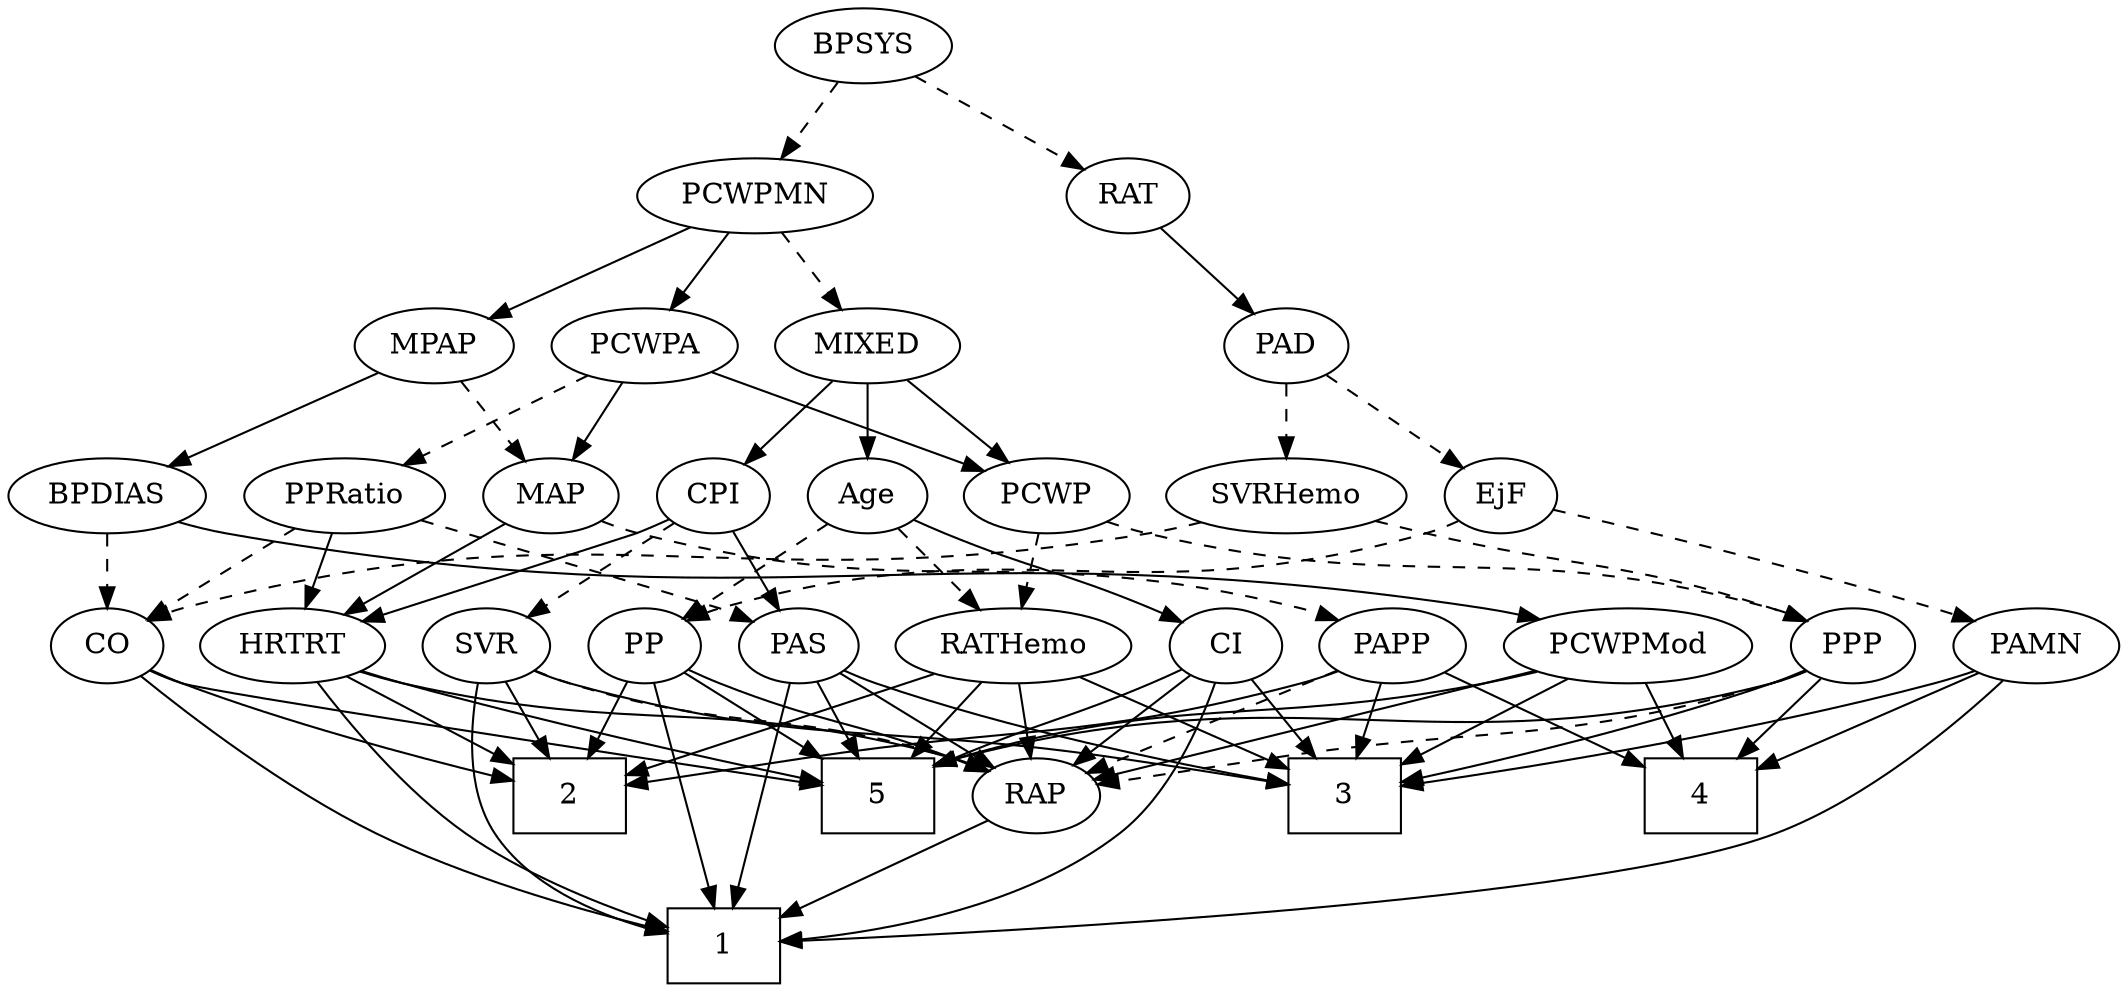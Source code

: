 strict digraph {
	graph [bb="0,0,939.64,468"];
	node [label="\N"];
	1	[height=0.5,
		pos="314.25,18",
		shape=box,
		width=0.75];
	2	[height=0.5,
		pos="240.25,90",
		shape=box,
		width=0.75];
	3	[height=0.5,
		pos="603.25,90",
		shape=box,
		width=0.75];
	4	[height=0.5,
		pos="756.25,90",
		shape=box,
		width=0.75];
	5	[height=0.5,
		pos="388.25,90",
		shape=box,
		width=0.75];
	Age	[height=0.5,
		pos="378.25,234",
		width=0.75];
	RATHemo	[height=0.5,
		pos="452.25,162",
		width=1.3721];
	Age -> RATHemo	[pos="e,435.22,179.1 393.22,218.83 403.1,209.49 416.28,197.02 427.68,186.24",
		style=dashed];
	PP	[height=0.5,
		pos="286.25,162",
		width=0.75];
	Age -> PP	[pos="e,303.47,176.11 360.94,219.83 347.06,209.27 327.38,194.3 311.71,182.37",
		style=dashed];
	CI	[height=0.5,
		pos="546.25,162",
		width=0.75];
	Age -> CI	[pos="e,525.06,173.36 399.44,222.64 404.27,220.37 409.41,218.05 414.25,216 456.22,198.26 468.27,197.74 510.25,180 512.06,179.23 513.92,\
178.43 515.78,177.6",
		style=solid];
	EjF	[height=0.5,
		pos="656.25,234",
		width=0.75];
	PAMN	[height=0.5,
		pos="903.25,162",
		width=1.011];
	EjF -> PAMN	[pos="e,875.8,173.89 681.37,227.3 719.81,218.39 795.38,200.06 858.25,180 860.84,179.17 863.51,178.28 866.18,177.35",
		style=dashed];
	EjF -> PP	[pos="e,306.74,174.06 635.75,221.94 630.79,219.66 625.43,217.49 620.25,216 492.06,179.04 450.43,216.96 322.25,180 320.3,179.44 318.34,\
178.79 316.37,178.07",
		style=dashed];
	RAP	[height=0.5,
		pos="461.25,90",
		width=0.77632];
	RAP -> 1	[pos="e,341.41,31.935 439.24,78.52 415.88,67.398 378.58,49.637 350.8,36.407",
		style=solid];
	MIXED	[height=0.5,
		pos="378.25,306",
		width=1.1193];
	MIXED -> Age	[pos="e,378.25,252.1 378.25,287.7 378.25,279.98 378.25,270.71 378.25,262.11",
		style=solid];
	CPI	[height=0.5,
		pos="306.25,234",
		width=0.75];
	MIXED -> CPI	[pos="e,321.2,249.54 362.27,289.46 352.3,279.78 339.34,267.17 328.39,256.53",
		style=solid];
	PCWP	[height=0.5,
		pos="458.25,234",
		width=0.97491];
	MIXED -> PCWP	[pos="e,441.09,250.01 396,289.46 407.03,279.82 421.36,267.28 433.49,256.66",
		style=solid];
	MPAP	[height=0.5,
		pos="183.25,306",
		width=0.97491];
	BPDIAS	[height=0.5,
		pos="42.246,234",
		width=1.1735];
	MPAP -> BPDIAS	[pos="e,69.049,248.31 159.01,292.97 136.81,281.94 103.64,265.48 78.328,252.91",
		style=solid];
	MAP	[height=0.5,
		pos="230.25,234",
		width=0.84854];
	MPAP -> MAP	[pos="e,219.4,251.15 194.15,288.76 199.96,280.11 207.23,269.27 213.73,259.6",
		style=dashed];
	BPSYS	[height=0.5,
		pos="375.25,450",
		width=1.0471];
	RAT	[height=0.5,
		pos="492.25,378",
		width=0.75827];
	BPSYS -> RAT	[pos="e,472.48,390.83 397.81,435.5 416.58,424.27 443.41,408.22 463.68,396.09",
		style=dashed];
	PCWPMN	[height=0.5,
		pos="328.25,378",
		width=1.3902];
	BPSYS -> PCWPMN	[pos="e,339.41,395.63 364.35,432.76 358.62,424.23 351.47,413.58 345.04,404.02",
		style=dashed];
	PAD	[height=0.5,
		pos="561.25,306",
		width=0.79437];
	PAD -> EjF	[pos="e,638.78,247.87 579.12,291.83 593.67,281.11 614.4,265.83 630.71,253.82",
		style=dashed];
	SVRHemo	[height=0.5,
		pos="561.25,234",
		width=1.3902];
	PAD -> SVRHemo	[pos="e,561.25,252.1 561.25,287.7 561.25,279.98 561.25,270.71 561.25,262.11",
		style=dashed];
	CO	[height=0.5,
		pos="42.246,162",
		width=0.75];
	CO -> 1	[pos="e,287.11,25.111 56.931,146.82 77.59,127.53 117.1,93.043 156.25,72 195.22,51.047 244.02,36.213 277,27.665",
		style=solid];
	CO -> 2	[pos="e,213.22,98.713 63.373,150.49 68.21,148.23 73.365,145.94 78.246,144 120.48,127.2 170.36,111.47 203.5,101.59",
		style=solid];
	CO -> 5	[pos="e,361.23,95.188 62.799,150.12 67.754,147.83 73.104,145.62 78.246,144 103.95,135.9 274.44,108.76 351.06,96.776",
		style=solid];
	PAS	[height=0.5,
		pos="358.25,162",
		width=0.75];
	PAS -> 1	[pos="e,319.6,36.268 353.03,144.15 345.52,119.94 331.62,75.054 322.65,46.133",
		style=solid];
	PAS -> 3	[pos="e,576.03,96.152 379.28,150.24 384.12,147.99 389.3,145.78 394.25,144 452.99,122.9 523.88,106.8 566.17,98.141",
		style=solid];
	PAS -> 5	[pos="e,380.77,108.45 365.36,144.41 368.77,136.45 372.94,126.72 376.78,117.76",
		style=solid];
	PAS -> RAP	[pos="e,442.64,103.64 376.66,148.49 392.67,137.6 416.08,121.69 434.22,109.37",
		style=solid];
	PAMN -> 1	[pos="e,341.34,20.022 889.27,145.24 869.81,124.47 832.4,88.654 792.25,72 712.44,38.902 449.26,24.68 351.36,20.446",
		style=solid];
	PAMN -> 3	[pos="e,630.39,95.206 875.87,149.88 870.11,147.76 864.02,145.68 858.25,144 782.04,121.83 690.47,105.15 640.42,96.849",
		style=solid];
	PAMN -> 4	[pos="e,783.43,103.94 877.98,148.97 854.51,137.79 819.29,121.02 792.77,108.39",
		style=solid];
	RATHemo -> 2	[pos="e,267.41,99.97 416.76,149.28 378.05,136.5 316.38,116.14 277.12,103.18",
		style=solid];
	RATHemo -> 3	[pos="e,576.13,103.57 481.72,147.34 506.1,136.03 540.85,119.93 566.94,107.83",
		style=solid];
	RATHemo -> 5	[pos="e,403.9,108.12 437.4,144.76 429.48,136.1 419.56,125.25 410.71,115.57",
		style=solid];
	RATHemo -> RAP	[pos="e,459.05,108.1 454.47,143.7 455.46,135.98 456.65,126.71 457.76,118.11",
		style=solid];
	CPI -> PAS	[pos="e,346.74,178.49 317.79,217.46 324.52,208.4 333.15,196.79 340.71,186.61",
		style=solid];
	SVR	[height=0.5,
		pos="213.25,162",
		width=0.77632];
	CPI -> SVR	[pos="e,230.66,176.11 288.75,219.83 274.72,209.27 254.83,194.3 238.98,182.37",
		style=dashed];
	HRTRT	[height=0.5,
		pos="127.25,162",
		width=1.1013];
	CPI -> HRTRT	[pos="e,157.48,173.86 285.06,222.63 280.23,220.36 275.09,218.04 270.25,216 251.23,208 202.37,190.1 167.05,177.32",
		style=solid];
	RAT -> PAD	[pos="e,546.49,321.97 506.54,362.5 516.04,352.86 528.68,340.04 539.42,329.14",
		style=solid];
	SVR -> 1	[pos="e,287.05,23.653 205.87,144.51 198.58,125.52 190.37,94.093 204.25,72 220.17,46.645 252.01,33.135 277.36,26.117",
		style=solid];
	SVR -> 2	[pos="e,233.52,108.45 219.64,144.41 222.68,136.54 226.39,126.93 229.82,118.04",
		style=solid];
	SVR -> 3	[pos="e,576.07,95.525 234.37,150.04 239.46,147.75 244.96,145.56 250.25,144 357.05,112.43 388.16,124.9 498.25,108 520.78,104.54 546.01,\
100.46 566.08,97.169",
		style=solid];
	SVR -> RAP	[pos="e,439.66,101.91 234.83,150.09 239.81,147.86 245.14,145.68 250.25,144 325.27,119.36 349.22,132.64 424.25,108 426.16,107.37 428.11,\
106.67 430.05,105.93",
		style=dashed];
	PCWPMod	[height=0.5,
		pos="725.25,162",
		width=1.4443];
	PCWPMod -> 3	[pos="e,630.48,106.63 699.67,146.33 682.18,136.29 658.74,122.84 639.35,111.71",
		style=solid];
	PCWPMod -> 4	[pos="e,748.6,108.28 732.75,144.05 736.28,136.09 740.56,126.41 744.51,117.51",
		style=solid];
	PCWPMod -> 5	[pos="e,415.43,104.85 687.35,149.66 679.74,147.61 671.77,145.61 664.25,144 561.85,122.14 529.34,138.35 425.08,107.75",
		style=solid];
	PCWPMod -> RAP	[pos="e,486.92,97.559 686.22,150.02 678.93,148 671.36,145.92 664.25,144 605.69,128.2 537.43,110.53 496.86,100.11",
		style=solid];
	PCWPA	[height=0.5,
		pos="278.25,306",
		width=1.1555];
	PCWPA -> MAP	[pos="e,241.21,250.99 266.87,288.41 260.93,279.74 253.54,268.97 246.96,259.38",
		style=solid];
	PPRatio	[height=0.5,
		pos="142.25,234",
		width=1.1013];
	PCWPA -> PPRatio	[pos="e,167.59,248.04 252.35,291.67 230.85,280.6 200.09,264.77 176.55,252.65",
		style=dashed];
	PCWPA -> PCWP	[pos="e,430.97,245.61 308.37,293.28 339.53,281.17 388.19,262.24 421.57,249.26",
		style=solid];
	PCWPMN -> MIXED	[pos="e,366.48,323.47 340.1,360.41 346.2,351.87 353.76,341.28 360.54,331.79",
		style=dashed];
	PCWPMN -> MPAP	[pos="e,207.97,318.94 299.6,363.17 275.89,351.72 242.15,335.44 217.11,323.35",
		style=solid];
	PCWPMN -> PCWPA	[pos="e,290.01,323.47 316.4,360.41 310.29,351.87 302.73,341.28 295.95,331.79",
		style=solid];
	SVRHemo -> CO	[pos="e,62.706,174.19 525.32,221.44 517.76,219.35 509.79,217.39 502.25,216 316.27,181.65 260.87,229.16 78.246,180 76.294,179.47 74.318,\
178.85 72.349,178.15",
		style=dashed];
	PPP	[height=0.5,
		pos="822.25,162",
		width=0.75];
	SVRHemo -> PPP	[pos="e,801.64,173.71 598.6,221.83 605.76,219.8 613.22,217.77 620.25,216 693.45,197.54 714.76,204.27 786.25,180 788.16,179.35 790.11,178.63 \
792.05,177.85",
		style=dashed];
	BPDIAS -> CO	[pos="e,42.246,180.1 42.246,215.7 42.246,207.98 42.246,198.71 42.246,190.11",
		style=dashed];
	BPDIAS -> PCWPMod	[pos="e,688.1,174.68 72.646,221.44 79.346,219.3 86.467,217.32 93.246,216 342.84,167.39 413.52,222.36 664.25,180 668.76,179.24 673.42,178.27 \
678.05,177.19",
		style=solid];
	PAPP	[height=0.5,
		pos="623.25,162",
		width=0.88464];
	MAP -> PAPP	[pos="e,599.35,174.21 253.12,221.95 258.62,219.67 264.56,217.5 270.25,216 405.2,180.33 447.14,215.07 582.25,180 584.73,179.36 587.25,178.59 \
589.77,177.75",
		style=dashed];
	MAP -> HRTRT	[pos="e,148.31,177.31 210.87,219.83 195.69,209.51 174.3,194.98 156.95,183.19",
		style=solid];
	PP -> 1	[pos="e,310.86,36.189 289.62,143.87 294.42,119.56 303.24,74.819 308.92,46.013",
		style=solid];
	PP -> 2	[pos="e,251.61,108.29 275.81,145.12 270.29,136.72 263.38,126.2 257.12,116.67",
		style=solid];
	PP -> 5	[pos="e,363.27,108.14 304.48,148.49 318.44,138.91 338.07,125.43 354.82,113.94",
		style=solid];
	PP -> RAP	[pos="e,439.48,101.4 307.41,150.57 312.24,148.31 317.39,146 322.25,144 366.71,125.71 379.69,126.05 424.25,108 426.11,107.24 428.02,106.44 \
429.94,105.62",
		style=solid];
	PPP -> 3	[pos="e,630.35,97.411 801.17,150.36 796.33,148.11 791.16,145.86 786.25,144 736.76,125.29 677.66,109.27 640.29,99.879",
		style=solid];
	PPP -> 4	[pos="e,772.31,108.04 808.25,146.15 799.87,137.26 789,125.74 779.37,115.53",
		style=solid];
	PPP -> 5	[pos="e,415.39,105 801.77,149.86 796.81,147.58 791.44,145.44 786.25,144 633.62,101.74 582.17,149.13 425.38,107.72",
		style=solid];
	PPP -> RAP	[pos="e,488.06,95.322 801.7,150.09 796.75,147.8 791.39,145.6 786.25,144 782.8,142.93 582.3,110.53 497.98,96.922",
		style=dashed];
	PPRatio -> CO	[pos="e,60.258,175.61 121.53,218.5 106.13,207.72 85.02,192.94 68.453,181.34",
		style=dashed];
	PPRatio -> PAS	[pos="e,337.19,173.7 172.09,222.05 178.08,219.96 184.34,217.85 190.25,216 248.28,197.84 265.2,201.06 322.25,180 324.09,179.32 325.98,178.58 \
327.86,177.8",
		style=dashed];
	PPRatio -> HRTRT	[pos="e,130.95,180.28 138.62,216.05 136.95,208.26 134.92,198.82 133.05,190.08",
		style=solid];
	PCWP -> RATHemo	[pos="e,453.71,180.1 456.76,215.7 456.1,207.98 455.31,198.71 454.57,190.11",
		style=dashed];
	PCWP -> PPP	[pos="e,801.74,174.04 484.43,221.69 490.22,219.53 496.37,217.48 502.25,216 625.6,184.84 664.1,215.61 786.25,180 788.19,179.43 790.15,178.78 \
792.12,178.05",
		style=dashed];
	CI -> 1	[pos="e,341.27,20.339 541.5,143.96 535.03,123.83 521.48,90.727 498.25,72 455.6,37.628 391.62,25.546 351.44,21.3",
		style=solid];
	CI -> 3	[pos="e,589.3,108.13 558.61,145.81 565.67,137.14 574.7,126.05 582.79,116.12",
		style=solid];
	CI -> 5	[pos="e,415.31,103.94 525,150.77 520.17,148.5 515.05,146.14 510.25,144 475.05,128.33 463.68,125.25 424.66,108.09",
		style=solid];
	CI -> RAP	[pos="e,477.87,104.69 529.86,147.5 517.36,137.21 499.93,122.86 485.77,111.2",
		style=solid];
	PAPP -> 2	[pos="e,267.53,95.139 599.3,149.95 593.79,147.72 587.89,145.58 582.25,144 574.92,141.94 364.66,109.9 277.52,96.657",
		style=solid];
	PAPP -> 3	[pos="e,608.18,108.28 618.4,144.05 616.18,136.26 613.48,126.82 610.98,118.08",
		style=solid];
	PAPP -> 4	[pos="e,728.97,105.36 645.81,149.13 666.09,138.45 696.24,122.58 719.92,110.12",
		style=solid];
	PAPP -> RAP	[pos="e,483.73,100.71 598.64,150.37 570.45,138.19 524.16,118.18 493.2,104.81",
		style=dashed];
	HRTRT -> 1	[pos="e,287.09,26.427 136.12,144.17 147.2,124.56 167.82,92.259 193.25,72 218.26,52.066 251.94,38.12 277.41,29.555",
		style=solid];
	HRTRT -> 2	[pos="e,212.9,107.94 149.84,147 165.31,137.42 186.15,124.51 203.93,113.5",
		style=solid];
	HRTRT -> 5	[pos="e,360.93,97.01 157.17,150.15 163.44,148 170.03,145.85 176.25,144 236.88,125.94 308.47,108.92 351.02,99.249",
		style=solid];
	HRTRT -> RAP	[pos="e,440.13,101.96 156.51,149.83 162.95,147.66 169.77,145.58 176.25,144 284.46,117.63 317.44,139.57 424.25,108 426.39,107.36 428.58,\
106.63 430.75,105.82",
		style=solid];
}
